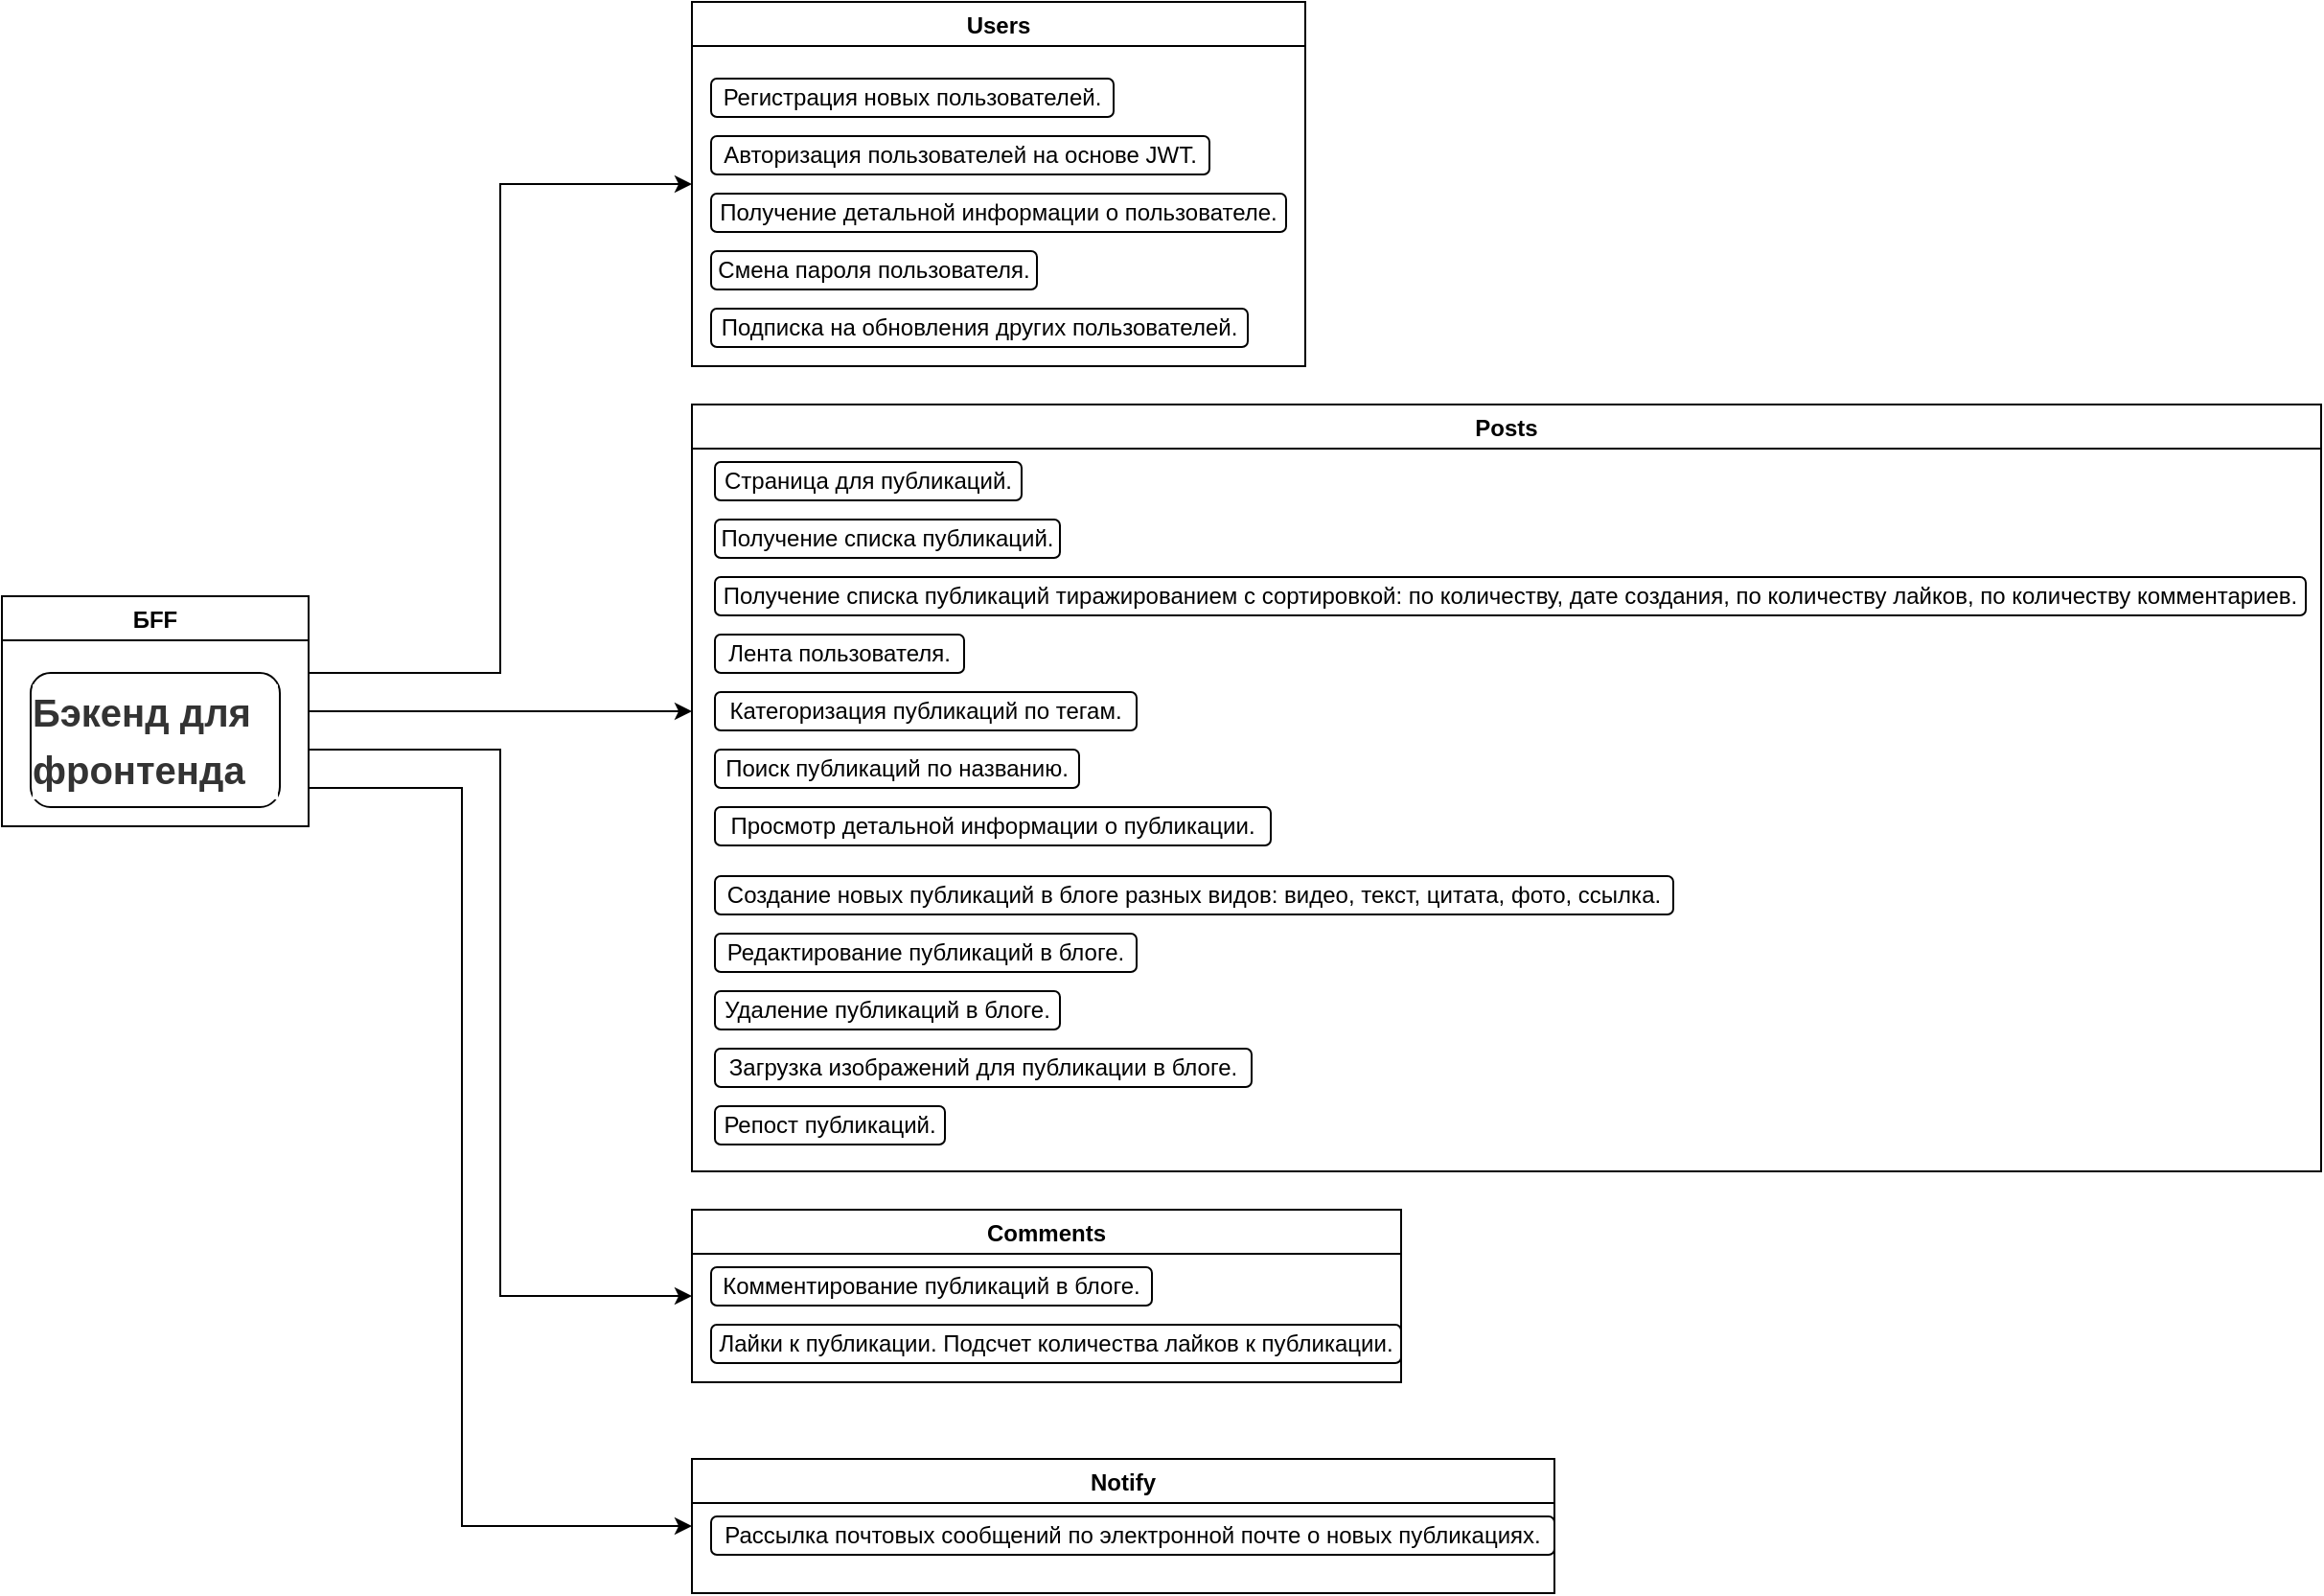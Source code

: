 <mxfile version="21.6.2" type="device">
  <diagram name="Страница 1" id="NCzN6s8SH78sK8FHHJCp">
    <mxGraphModel dx="2074" dy="1124" grid="1" gridSize="10" guides="1" tooltips="1" connect="1" arrows="1" fold="1" page="1" pageScale="1" pageWidth="827" pageHeight="1169" math="0" shadow="0">
      <root>
        <mxCell id="0" />
        <mxCell id="1" parent="0" />
        <mxCell id="c85BhNxyTID2QVpNWK1F-32" value="Posts" style="swimlane;" vertex="1" parent="1">
          <mxGeometry x="490" y="240" width="850" height="400" as="geometry" />
        </mxCell>
        <mxCell id="c85BhNxyTID2QVpNWK1F-18" value="&lt;font style=&quot;border-color: var(--border-color); text-align: left; vertical-align: inherit;&quot;&gt;&lt;font style=&quot;vertical-align: inherit;&quot;&gt;&lt;font style=&quot;vertical-align: inherit;&quot;&gt;Страница для публикаций.&lt;/font&gt;&lt;/font&gt;&lt;/font&gt;" style="rounded=1;whiteSpace=wrap;html=1;" vertex="1" parent="c85BhNxyTID2QVpNWK1F-32">
          <mxGeometry x="12" y="30" width="160" height="20" as="geometry" />
        </mxCell>
        <mxCell id="c85BhNxyTID2QVpNWK1F-19" value="&lt;font style=&quot;vertical-align: inherit;&quot;&gt;&lt;font style=&quot;vertical-align: inherit;&quot;&gt;Получение списка публикаций.&lt;/font&gt;&lt;/font&gt;" style="rounded=1;whiteSpace=wrap;html=1;" vertex="1" parent="c85BhNxyTID2QVpNWK1F-32">
          <mxGeometry x="12" y="60" width="180" height="20" as="geometry" />
        </mxCell>
        <mxCell id="c85BhNxyTID2QVpNWK1F-20" value="&lt;font style=&quot;vertical-align: inherit;&quot;&gt;&lt;font style=&quot;vertical-align: inherit;&quot;&gt;Получение списка публикаций тиражированием с сортировкой: по количеству, дате создания, по количеству лайков, по количеству комментариев.&lt;/font&gt;&lt;/font&gt;" style="rounded=1;whiteSpace=wrap;html=1;" vertex="1" parent="c85BhNxyTID2QVpNWK1F-32">
          <mxGeometry x="12" y="90" width="830" height="20" as="geometry" />
        </mxCell>
        <mxCell id="c85BhNxyTID2QVpNWK1F-22" value="&lt;font style=&quot;vertical-align: inherit;&quot;&gt;&lt;font style=&quot;vertical-align: inherit;&quot;&gt;Лента пользователя.&lt;/font&gt;&lt;/font&gt;" style="rounded=1;whiteSpace=wrap;html=1;" vertex="1" parent="c85BhNxyTID2QVpNWK1F-32">
          <mxGeometry x="12" y="120" width="130" height="20" as="geometry" />
        </mxCell>
        <mxCell id="c85BhNxyTID2QVpNWK1F-23" value="&lt;font style=&quot;vertical-align: inherit;&quot;&gt;&lt;font style=&quot;vertical-align: inherit;&quot;&gt;Категоризация публикаций по тегам.&lt;/font&gt;&lt;/font&gt;" style="rounded=1;whiteSpace=wrap;html=1;" vertex="1" parent="c85BhNxyTID2QVpNWK1F-32">
          <mxGeometry x="12" y="150" width="220" height="20" as="geometry" />
        </mxCell>
        <mxCell id="c85BhNxyTID2QVpNWK1F-25" value="&lt;font style=&quot;vertical-align: inherit;&quot;&gt;&lt;font style=&quot;vertical-align: inherit;&quot;&gt;Поиск публикаций по названию.&lt;/font&gt;&lt;/font&gt;" style="rounded=1;whiteSpace=wrap;html=1;" vertex="1" parent="c85BhNxyTID2QVpNWK1F-32">
          <mxGeometry x="12" y="180" width="190" height="20" as="geometry" />
        </mxCell>
        <mxCell id="c85BhNxyTID2QVpNWK1F-6" value="&lt;font style=&quot;vertical-align: inherit;&quot;&gt;&lt;font style=&quot;vertical-align: inherit;&quot;&gt;Просмотр детальной информации о публикации.&lt;/font&gt;&lt;/font&gt;" style="rounded=1;whiteSpace=wrap;html=1;" vertex="1" parent="c85BhNxyTID2QVpNWK1F-32">
          <mxGeometry x="12" y="210" width="290" height="20" as="geometry" />
        </mxCell>
        <mxCell id="c85BhNxyTID2QVpNWK1F-5" value="&lt;font style=&quot;vertical-align: inherit;&quot;&gt;&lt;font style=&quot;vertical-align: inherit;&quot;&gt;Создание новых публикаций в блоге разных видов: видео, текст, цитата, фото, ссылка.&lt;/font&gt;&lt;/font&gt;" style="rounded=1;whiteSpace=wrap;html=1;" vertex="1" parent="c85BhNxyTID2QVpNWK1F-32">
          <mxGeometry x="12" y="246" width="500" height="20" as="geometry" />
        </mxCell>
        <mxCell id="c85BhNxyTID2QVpNWK1F-7" value="&lt;font style=&quot;vertical-align: inherit;&quot;&gt;&lt;font style=&quot;vertical-align: inherit;&quot;&gt;Редактирование публикаций в блоге.&lt;/font&gt;&lt;/font&gt;" style="rounded=1;whiteSpace=wrap;html=1;" vertex="1" parent="c85BhNxyTID2QVpNWK1F-32">
          <mxGeometry x="12" y="276" width="220" height="20" as="geometry" />
        </mxCell>
        <mxCell id="c85BhNxyTID2QVpNWK1F-8" value="&lt;font style=&quot;vertical-align: inherit;&quot;&gt;&lt;font style=&quot;vertical-align: inherit;&quot;&gt;Удаление публикаций в блоге.&lt;/font&gt;&lt;/font&gt;" style="rounded=1;whiteSpace=wrap;html=1;" vertex="1" parent="c85BhNxyTID2QVpNWK1F-32">
          <mxGeometry x="12" y="306" width="180" height="20" as="geometry" />
        </mxCell>
        <mxCell id="c85BhNxyTID2QVpNWK1F-9" value="&lt;font style=&quot;vertical-align: inherit;&quot;&gt;&lt;font style=&quot;vertical-align: inherit;&quot;&gt;Загрузка изображений для публикации в блоге.&lt;/font&gt;&lt;/font&gt;" style="rounded=1;whiteSpace=wrap;html=1;" vertex="1" parent="c85BhNxyTID2QVpNWK1F-32">
          <mxGeometry x="12" y="336" width="280" height="20" as="geometry" />
        </mxCell>
        <mxCell id="c85BhNxyTID2QVpNWK1F-21" value="&lt;font style=&quot;vertical-align: inherit;&quot;&gt;&lt;font style=&quot;vertical-align: inherit;&quot;&gt;Репост публикаций.&lt;/font&gt;&lt;/font&gt;" style="rounded=1;whiteSpace=wrap;html=1;" vertex="1" parent="c85BhNxyTID2QVpNWK1F-32">
          <mxGeometry x="12" y="366" width="120" height="20" as="geometry" />
        </mxCell>
        <mxCell id="c85BhNxyTID2QVpNWK1F-33" value="Users" style="swimlane;" vertex="1" parent="1">
          <mxGeometry x="490" y="30" width="320" height="190" as="geometry" />
        </mxCell>
        <mxCell id="c85BhNxyTID2QVpNWK1F-2" value="&lt;font style=&quot;vertical-align: inherit;&quot;&gt;&lt;font style=&quot;vertical-align: inherit;&quot;&gt;Регистрация новых пользователей.&lt;/font&gt;&lt;/font&gt;" style="rounded=1;whiteSpace=wrap;html=1;" vertex="1" parent="c85BhNxyTID2QVpNWK1F-33">
          <mxGeometry x="10" y="40" width="210" height="20" as="geometry" />
        </mxCell>
        <mxCell id="c85BhNxyTID2QVpNWK1F-4" value="&lt;font style=&quot;vertical-align: inherit;&quot;&gt;&lt;font style=&quot;vertical-align: inherit;&quot;&gt;Авторизация пользователей на основе JWT.&lt;/font&gt;&lt;/font&gt;" style="rounded=1;whiteSpace=wrap;html=1;" vertex="1" parent="c85BhNxyTID2QVpNWK1F-33">
          <mxGeometry x="10" y="70" width="260" height="20" as="geometry" />
        </mxCell>
        <mxCell id="c85BhNxyTID2QVpNWK1F-26" value="&lt;font style=&quot;vertical-align: inherit;&quot;&gt;&lt;font style=&quot;vertical-align: inherit;&quot;&gt;Получение детальной информации о пользователе.&lt;/font&gt;&lt;/font&gt;" style="rounded=1;whiteSpace=wrap;html=1;" vertex="1" parent="c85BhNxyTID2QVpNWK1F-33">
          <mxGeometry x="10" y="100" width="300" height="20" as="geometry" />
        </mxCell>
        <mxCell id="c85BhNxyTID2QVpNWK1F-27" value="&lt;font style=&quot;vertical-align: inherit;&quot;&gt;&lt;font style=&quot;vertical-align: inherit;&quot;&gt;Смена пароля пользователя.&lt;/font&gt;&lt;/font&gt;" style="rounded=1;whiteSpace=wrap;html=1;" vertex="1" parent="c85BhNxyTID2QVpNWK1F-33">
          <mxGeometry x="10" y="130" width="170" height="20" as="geometry" />
        </mxCell>
        <mxCell id="c85BhNxyTID2QVpNWK1F-28" value="&lt;font style=&quot;vertical-align: inherit;&quot;&gt;&lt;font style=&quot;vertical-align: inherit;&quot;&gt;Подписка на обновления других пользователей.&lt;/font&gt;&lt;/font&gt;" style="rounded=1;whiteSpace=wrap;html=1;" vertex="1" parent="c85BhNxyTID2QVpNWK1F-33">
          <mxGeometry x="10" y="160" width="280" height="20" as="geometry" />
        </mxCell>
        <mxCell id="c85BhNxyTID2QVpNWK1F-34" value="Comments" style="swimlane;" vertex="1" parent="1">
          <mxGeometry x="490" y="660" width="370" height="90" as="geometry" />
        </mxCell>
        <mxCell id="c85BhNxyTID2QVpNWK1F-10" value="&lt;font style=&quot;vertical-align: inherit;&quot;&gt;&lt;font style=&quot;vertical-align: inherit;&quot;&gt;Комментирование публикаций в блоге.&lt;/font&gt;&lt;/font&gt;" style="rounded=1;whiteSpace=wrap;html=1;" vertex="1" parent="c85BhNxyTID2QVpNWK1F-34">
          <mxGeometry x="10" y="30" width="230" height="20" as="geometry" />
        </mxCell>
        <mxCell id="c85BhNxyTID2QVpNWK1F-13" value="&lt;font style=&quot;border-color: var(--border-color); text-align: left; vertical-align: inherit;&quot;&gt;&lt;font style=&quot;vertical-align: inherit;&quot;&gt;&lt;font style=&quot;vertical-align: inherit;&quot;&gt;Лайки к публикации.&amp;nbsp;&lt;/font&gt;&lt;/font&gt;&lt;/font&gt;&lt;font style=&quot;border-color: var(--border-color); text-align: left; vertical-align: inherit;&quot;&gt;&lt;font style=&quot;vertical-align: inherit;&quot;&gt;&lt;font style=&quot;vertical-align: inherit;&quot;&gt;Подсчет количества лайков к публикации.&lt;/font&gt;&lt;/font&gt;&lt;/font&gt;" style="rounded=1;whiteSpace=wrap;html=1;" vertex="1" parent="c85BhNxyTID2QVpNWK1F-34">
          <mxGeometry x="10" y="60" width="360" height="20" as="geometry" />
        </mxCell>
        <mxCell id="c85BhNxyTID2QVpNWK1F-35" value="Notify" style="swimlane;" vertex="1" parent="1">
          <mxGeometry x="490" y="790" width="450" height="70" as="geometry" />
        </mxCell>
        <mxCell id="c85BhNxyTID2QVpNWK1F-24" value="&lt;font style=&quot;vertical-align: inherit;&quot;&gt;&lt;font style=&quot;vertical-align: inherit;&quot;&gt;Рассылка почтовых сообщений по электронной почте о новых публикациях.&lt;/font&gt;&lt;/font&gt;" style="rounded=1;whiteSpace=wrap;html=1;" vertex="1" parent="c85BhNxyTID2QVpNWK1F-35">
          <mxGeometry x="10" y="30" width="440" height="20" as="geometry" />
        </mxCell>
        <mxCell id="c85BhNxyTID2QVpNWK1F-41" style="edgeStyle=orthogonalEdgeStyle;rounded=0;orthogonalLoop=1;jettySize=auto;html=1;entryX=0;entryY=0.5;entryDx=0;entryDy=0;" edge="1" parent="1" source="c85BhNxyTID2QVpNWK1F-37" target="c85BhNxyTID2QVpNWK1F-33">
          <mxGeometry relative="1" as="geometry">
            <mxPoint x="380" y="360" as="targetPoint" />
            <Array as="points">
              <mxPoint x="390" y="380" />
              <mxPoint x="390" y="125" />
            </Array>
          </mxGeometry>
        </mxCell>
        <mxCell id="c85BhNxyTID2QVpNWK1F-42" style="edgeStyle=orthogonalEdgeStyle;rounded=0;orthogonalLoop=1;jettySize=auto;html=1;" edge="1" parent="1" source="c85BhNxyTID2QVpNWK1F-37">
          <mxGeometry relative="1" as="geometry">
            <mxPoint x="490" y="400" as="targetPoint" />
          </mxGeometry>
        </mxCell>
        <mxCell id="c85BhNxyTID2QVpNWK1F-43" style="edgeStyle=orthogonalEdgeStyle;rounded=0;orthogonalLoop=1;jettySize=auto;html=1;exitX=1;exitY=0.5;exitDx=0;exitDy=0;entryX=0;entryY=0.5;entryDx=0;entryDy=0;" edge="1" parent="1" source="c85BhNxyTID2QVpNWK1F-37" target="c85BhNxyTID2QVpNWK1F-34">
          <mxGeometry relative="1" as="geometry">
            <Array as="points">
              <mxPoint x="290" y="420" />
              <mxPoint x="390" y="420" />
              <mxPoint x="390" y="705" />
            </Array>
          </mxGeometry>
        </mxCell>
        <mxCell id="c85BhNxyTID2QVpNWK1F-44" style="edgeStyle=orthogonalEdgeStyle;rounded=0;orthogonalLoop=1;jettySize=auto;html=1;exitX=1;exitY=0.5;exitDx=0;exitDy=0;entryX=0;entryY=0.5;entryDx=0;entryDy=0;" edge="1" parent="1" source="c85BhNxyTID2QVpNWK1F-37" target="c85BhNxyTID2QVpNWK1F-35">
          <mxGeometry relative="1" as="geometry">
            <Array as="points">
              <mxPoint x="290" y="440" />
              <mxPoint x="370" y="440" />
              <mxPoint x="370" y="825" />
            </Array>
          </mxGeometry>
        </mxCell>
        <mxCell id="c85BhNxyTID2QVpNWK1F-37" value="БFF" style="swimlane;" vertex="1" parent="1">
          <mxGeometry x="130" y="340" width="160" height="120" as="geometry" />
        </mxCell>
        <mxCell id="c85BhNxyTID2QVpNWK1F-38" value="&lt;h3 style=&quot;box-sizing: inherit; text-rendering: optimizelegibility; -webkit-font-smoothing: antialiased; font-family: &amp;quot;TT Norms Pro&amp;quot;, Arial, sans-serif; color: rgb(51, 51, 51); margin: 15px 0px; font-size: 20px; line-height: 30px; padding: 0px; border-bottom: none; align-self: flex-start; text-align: left; background-color: rgb(255, 255, 255); font-variant-ligatures: none;&quot; id=&quot;9.-backend-for-frontend&quot;&gt;&lt;font style=&quot;vertical-align: inherit;&quot;&gt;&lt;font style=&quot;vertical-align: inherit;&quot;&gt;&lt;font style=&quot;vertical-align: inherit;&quot;&gt;&lt;font style=&quot;vertical-align: inherit;&quot;&gt;Бэкенд для фронтенда&lt;/font&gt;&lt;/font&gt;&lt;/font&gt;&lt;/font&gt;&lt;/h3&gt;" style="rounded=1;whiteSpace=wrap;html=1;" vertex="1" parent="c85BhNxyTID2QVpNWK1F-37">
          <mxGeometry x="15" y="40" width="130" height="70" as="geometry" />
        </mxCell>
      </root>
    </mxGraphModel>
  </diagram>
</mxfile>
